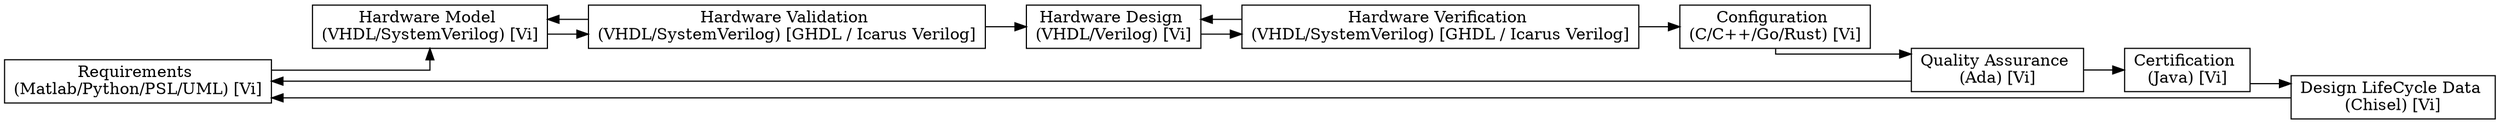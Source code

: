 digraph Project {
  // Introduction
  graph [rankdir = LR, splines=ortho];
  node[shape=record];

  // Blocks
  Requirements[label="Requirements \n(Matlab/Python/PSL/UML) [Vi]"];
  Model[label="Hardware Model \n(VHDL/SystemVerilog) [Vi]"];
  Validation[label="Hardware Validation \n(VHDL/SystemVerilog) [GHDL / Icarus Verilog]"];
  Design[label="Hardware Design \n(VHDL/Verilog) [Vi]"];
  Verification[label="Hardware Verification \n(VHDL/SystemVerilog) [GHDL / Icarus Verilog]"];
  Configuration[label="Configuration \n(C/C++/Go/Rust) [Vi]"];
  Quality[label="Quality Assurance \n(Ada) [Vi]"];
  Certification[label="Certification \n(Java) [Vi]"];
  LifeCycle[label="Design LifeCycle Data \n(Chisel) [Vi]"];

  // Sequence
  Requirements -> Model;
  Model -> Validation;
  Validation -> Design;
  Design -> Verification;
  Verification -> Configuration;
  Configuration -> Quality;
  Quality -> Certification;
  Certification -> LifeCycle;
  LifeCycle -> Requirements;

  // Feedback
  Validation -> Model;
  Verification -> Design;
  Quality -> Requirements;
}
